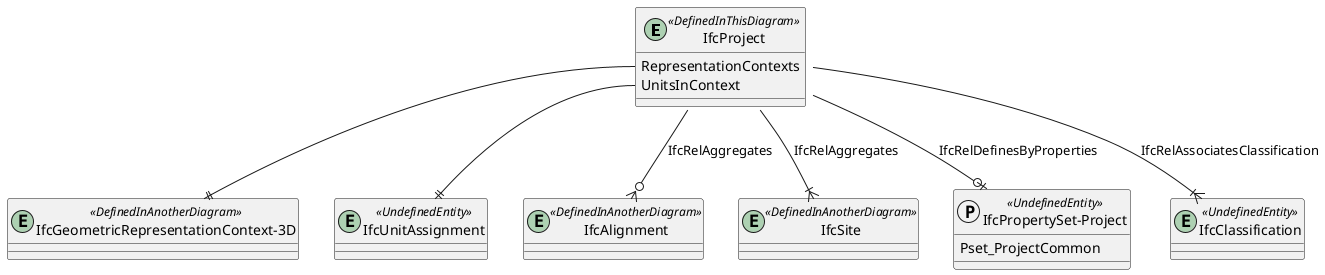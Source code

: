 @startuml 

entity IfcProject <<DefinedInThisDiagram>>
{
  RepresentationContexts
  UnitsInContext
}

entity IfcGeometricRepresentationContext-3D <<DefinedInAnotherDiagram>>

entity IfcUnitAssignment <<UndefinedEntity>>

entity IfcAlignment <<DefinedInAnotherDiagram>>
IfcProject --o{ IfcAlignment : IfcRelAggregates

entity IfcSite <<DefinedInAnotherDiagram>>
IfcProject --|{ IfcSite : IfcRelAggregates

protocol "IfcPropertySet-Project" <<UndefinedEntity>>
{
  Pset_ProjectCommon
}


entity IfcClassification <<UndefinedEntity>>

IfcProject::RepresentationContexts --|| "IfcGeometricRepresentationContext-3D"
IfcProject::UnitsInContext --|| IfcUnitAssignment
IfcProject --|{IfcClassification : IfcRelAssociatesClassification
IfcProject --o| "IfcPropertySet-Project" : IfcRelDefinesByProperties

@enduml
